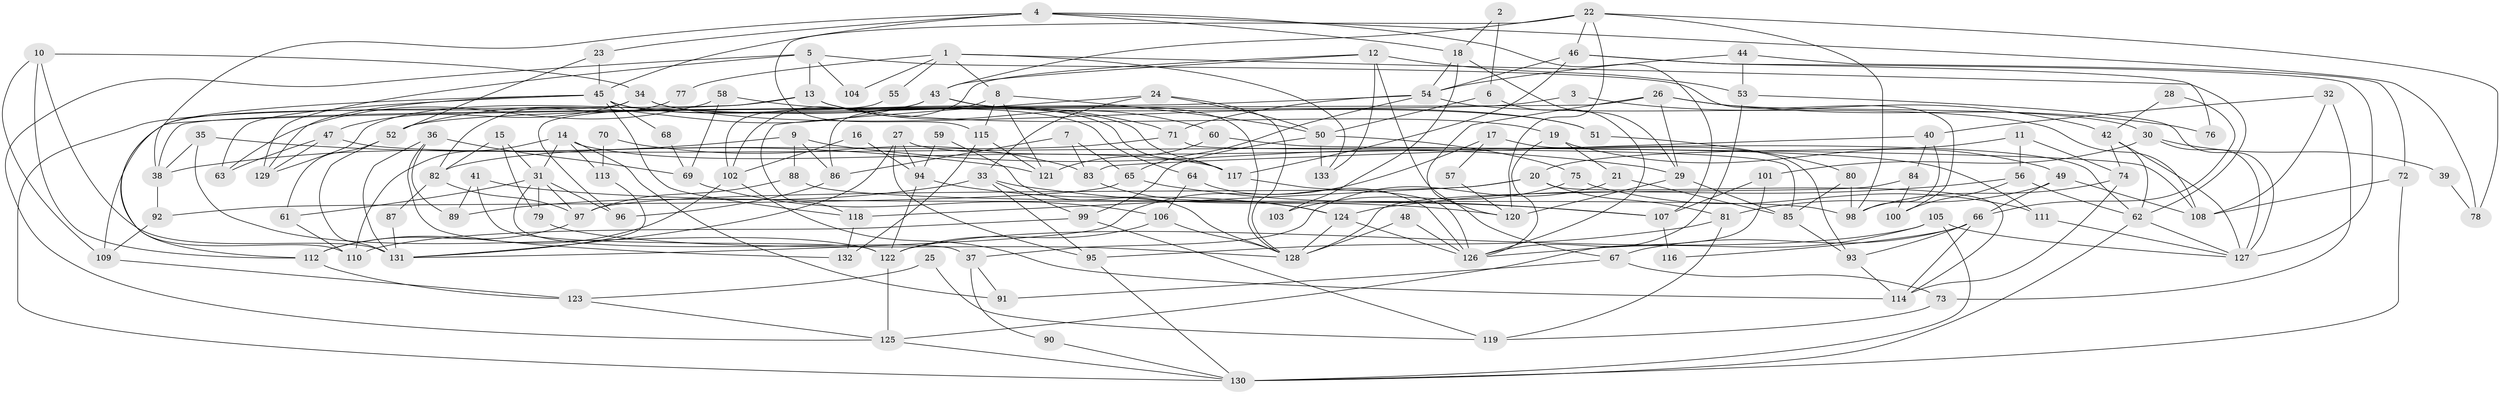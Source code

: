 // Generated by graph-tools (version 1.1) at 2025/51/03/09/25 04:51:34]
// undirected, 133 vertices, 266 edges
graph export_dot {
graph [start="1"]
  node [color=gray90,style=filled];
  1;
  2;
  3;
  4;
  5;
  6;
  7;
  8;
  9;
  10;
  11;
  12;
  13;
  14;
  15;
  16;
  17;
  18;
  19;
  20;
  21;
  22;
  23;
  24;
  25;
  26;
  27;
  28;
  29;
  30;
  31;
  32;
  33;
  34;
  35;
  36;
  37;
  38;
  39;
  40;
  41;
  42;
  43;
  44;
  45;
  46;
  47;
  48;
  49;
  50;
  51;
  52;
  53;
  54;
  55;
  56;
  57;
  58;
  59;
  60;
  61;
  62;
  63;
  64;
  65;
  66;
  67;
  68;
  69;
  70;
  71;
  72;
  73;
  74;
  75;
  76;
  77;
  78;
  79;
  80;
  81;
  82;
  83;
  84;
  85;
  86;
  87;
  88;
  89;
  90;
  91;
  92;
  93;
  94;
  95;
  96;
  97;
  98;
  99;
  100;
  101;
  102;
  103;
  104;
  105;
  106;
  107;
  108;
  109;
  110;
  111;
  112;
  113;
  114;
  115;
  116;
  117;
  118;
  119;
  120;
  121;
  122;
  123;
  124;
  125;
  126;
  127;
  128;
  129;
  130;
  131;
  132;
  133;
  1 -- 133;
  1 -- 62;
  1 -- 8;
  1 -- 55;
  1 -- 77;
  1 -- 104;
  2 -- 6;
  2 -- 18;
  3 -- 52;
  3 -- 42;
  4 -- 38;
  4 -- 45;
  4 -- 18;
  4 -- 23;
  4 -- 78;
  4 -- 107;
  5 -- 125;
  5 -- 13;
  5 -- 100;
  5 -- 104;
  5 -- 129;
  6 -- 126;
  6 -- 50;
  7 -- 83;
  7 -- 86;
  7 -- 65;
  8 -- 50;
  8 -- 86;
  8 -- 115;
  8 -- 121;
  9 -- 38;
  9 -- 29;
  9 -- 86;
  9 -- 88;
  10 -- 34;
  10 -- 109;
  10 -- 112;
  10 -- 131;
  11 -- 20;
  11 -- 74;
  11 -- 56;
  12 -- 53;
  12 -- 43;
  12 -- 102;
  12 -- 120;
  12 -- 133;
  13 -- 130;
  13 -- 60;
  13 -- 19;
  13 -- 96;
  14 -- 31;
  14 -- 110;
  14 -- 91;
  14 -- 113;
  14 -- 117;
  15 -- 79;
  15 -- 31;
  15 -- 82;
  16 -- 94;
  16 -- 102;
  17 -- 131;
  17 -- 93;
  17 -- 57;
  18 -- 54;
  18 -- 29;
  18 -- 103;
  19 -- 49;
  19 -- 21;
  19 -- 126;
  20 -- 97;
  20 -- 118;
  20 -- 81;
  20 -- 114;
  21 -- 85;
  21 -- 37;
  22 -- 120;
  22 -- 46;
  22 -- 43;
  22 -- 78;
  22 -- 98;
  22 -- 115;
  23 -- 45;
  23 -- 52;
  24 -- 118;
  24 -- 128;
  24 -- 33;
  24 -- 50;
  25 -- 123;
  25 -- 119;
  26 -- 67;
  26 -- 29;
  26 -- 30;
  26 -- 38;
  26 -- 76;
  27 -- 131;
  27 -- 62;
  27 -- 94;
  27 -- 95;
  28 -- 42;
  28 -- 66;
  29 -- 85;
  29 -- 120;
  30 -- 127;
  30 -- 39;
  30 -- 101;
  31 -- 97;
  31 -- 96;
  31 -- 37;
  31 -- 61;
  31 -- 79;
  32 -- 108;
  32 -- 73;
  32 -- 40;
  33 -- 107;
  33 -- 89;
  33 -- 95;
  33 -- 99;
  34 -- 112;
  34 -- 117;
  34 -- 47;
  34 -- 51;
  35 -- 121;
  35 -- 122;
  35 -- 38;
  36 -- 131;
  36 -- 89;
  36 -- 69;
  36 -- 132;
  37 -- 90;
  37 -- 91;
  38 -- 92;
  39 -- 78;
  40 -- 98;
  40 -- 83;
  40 -- 84;
  41 -- 120;
  41 -- 122;
  41 -- 89;
  42 -- 62;
  42 -- 127;
  42 -- 74;
  43 -- 129;
  43 -- 51;
  43 -- 52;
  43 -- 128;
  44 -- 54;
  44 -- 53;
  44 -- 72;
  45 -- 117;
  45 -- 63;
  45 -- 64;
  45 -- 68;
  45 -- 110;
  45 -- 118;
  45 -- 129;
  46 -- 54;
  46 -- 117;
  46 -- 76;
  46 -- 127;
  47 -- 129;
  47 -- 63;
  47 -- 111;
  48 -- 128;
  48 -- 126;
  49 -- 81;
  49 -- 108;
  49 -- 66;
  50 -- 99;
  50 -- 75;
  50 -- 133;
  51 -- 80;
  52 -- 61;
  52 -- 131;
  53 -- 127;
  53 -- 126;
  54 -- 65;
  54 -- 109;
  54 -- 71;
  54 -- 108;
  55 -- 102;
  56 -- 100;
  56 -- 62;
  56 -- 124;
  57 -- 120;
  58 -- 69;
  58 -- 71;
  58 -- 63;
  59 -- 94;
  59 -- 128;
  60 -- 108;
  60 -- 121;
  61 -- 110;
  62 -- 127;
  62 -- 130;
  64 -- 106;
  64 -- 126;
  65 -- 107;
  65 -- 92;
  66 -- 114;
  66 -- 67;
  66 -- 93;
  66 -- 116;
  67 -- 91;
  67 -- 73;
  68 -- 69;
  69 -- 106;
  70 -- 113;
  70 -- 83;
  71 -- 82;
  71 -- 85;
  72 -- 130;
  72 -- 108;
  73 -- 119;
  74 -- 114;
  74 -- 98;
  75 -- 111;
  75 -- 103;
  77 -- 82;
  79 -- 128;
  80 -- 98;
  80 -- 85;
  81 -- 95;
  81 -- 119;
  82 -- 97;
  82 -- 87;
  83 -- 124;
  84 -- 128;
  84 -- 100;
  85 -- 93;
  86 -- 96;
  87 -- 131;
  88 -- 98;
  88 -- 97;
  90 -- 130;
  92 -- 109;
  93 -- 114;
  94 -- 124;
  94 -- 122;
  95 -- 130;
  97 -- 112;
  99 -- 110;
  99 -- 119;
  101 -- 125;
  101 -- 107;
  102 -- 114;
  102 -- 112;
  105 -- 126;
  105 -- 130;
  105 -- 122;
  105 -- 127;
  106 -- 122;
  106 -- 128;
  107 -- 116;
  109 -- 123;
  111 -- 127;
  112 -- 123;
  113 -- 131;
  115 -- 121;
  115 -- 132;
  117 -- 126;
  118 -- 132;
  122 -- 125;
  123 -- 125;
  124 -- 126;
  124 -- 128;
  125 -- 130;
}
